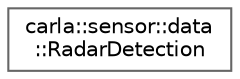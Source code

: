 digraph "类继承关系图"
{
 // INTERACTIVE_SVG=YES
 // LATEX_PDF_SIZE
  bgcolor="transparent";
  edge [fontname=Helvetica,fontsize=10,labelfontname=Helvetica,labelfontsize=10];
  node [fontname=Helvetica,fontsize=10,shape=box,height=0.2,width=0.4];
  rankdir="LR";
  Node0 [id="Node000000",label="carla::sensor::data\l::RadarDetection",height=0.2,width=0.4,color="grey40", fillcolor="white", style="filled",URL="$d1/dbe/structcarla_1_1sensor_1_1data_1_1RadarDetection.html",tooltip=" "];
}
